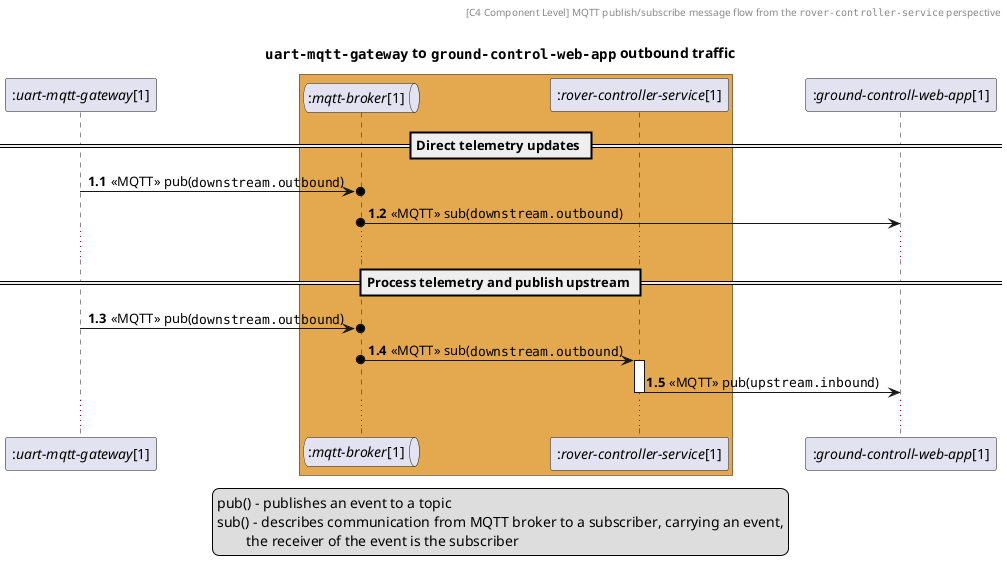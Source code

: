 @startuml MQTT_Message_Flow
header [C4 Component Level] MQTT publish/subscribe message flow from the ""rover-controller-service"" perspective\n

title ""uart-mqtt-gateway"" to ""ground-control-web-app"" outbound traffic

participant "://uart-mqtt-gateway//[1]" as downstream_svc
box #e4a84f
    queue "://mqtt-broker//[1]" as mqtt_broker
    participant "://rover-controller-service//[1]" as rover_svc
end box
participant "://ground-controll-web-app//[1]" as upstream_svc

autonumber 1.1

== Direct telemetry updates ==
downstream_svc ->o mqtt_broker: <<MQTT>> pub(""downstream.outbound"")
mqtt_broker o-> upstream_svc: <<MQTT>> sub(""downstream.outbound"")
...

== Process telemetry and publish upstream ==
downstream_svc ->o mqtt_broker: <<MQTT>> pub(""downstream.outbound"")
mqtt_broker o-> rover_svc--++: <<MQTT>> sub(""downstream.outbound"")
rover_svc -> upstream_svc--: <<MQTT>> pub(""upstream.inbound"")
...

legend
pub() - publishes an event to a topic
sub() - describes communication from MQTT broker to a subscriber, carrying an event,
\tthe receiver of the event is the subscriber
end legend

@enduml
